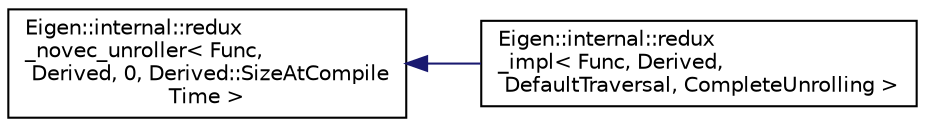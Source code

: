 digraph "Graphical Class Hierarchy"
{
  edge [fontname="Helvetica",fontsize="10",labelfontname="Helvetica",labelfontsize="10"];
  node [fontname="Helvetica",fontsize="10",shape=record];
  rankdir="LR";
  Node1 [label="Eigen::internal::redux\l_novec_unroller\< Func,\l Derived, 0, Derived::SizeAtCompile\lTime \>",height=0.2,width=0.4,color="black", fillcolor="white", style="filled",URL="$struct_eigen_1_1internal_1_1redux__novec__unroller.html"];
  Node1 -> Node2 [dir="back",color="midnightblue",fontsize="10",style="solid",fontname="Helvetica"];
  Node2 [label="Eigen::internal::redux\l_impl\< Func, Derived,\l DefaultTraversal, CompleteUnrolling \>",height=0.2,width=0.4,color="black", fillcolor="white", style="filled",URL="$struct_eigen_1_1internal_1_1redux__impl_3_01_func_00_01_derived_00_01_default_traversal_00_01_complete_unrolling_01_4.html"];
}
